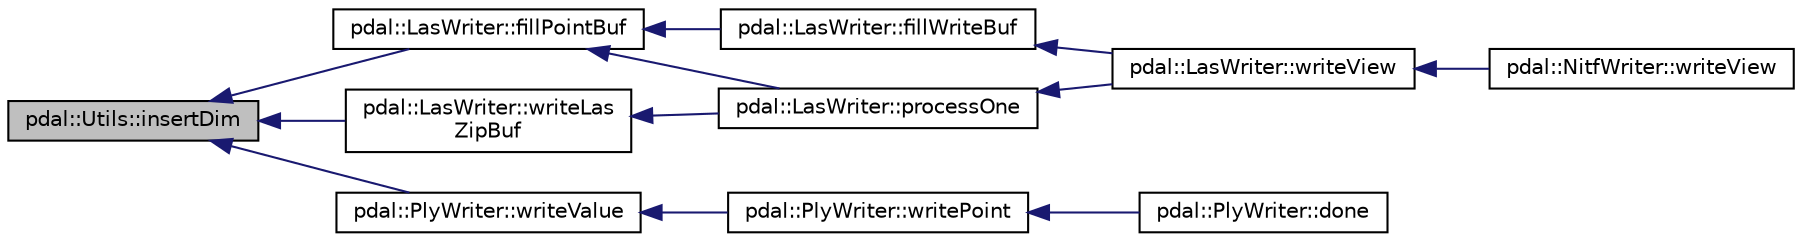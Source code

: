 digraph "pdal::Utils::insertDim"
{
  edge [fontname="Helvetica",fontsize="10",labelfontname="Helvetica",labelfontsize="10"];
  node [fontname="Helvetica",fontsize="10",shape=record];
  rankdir="LR";
  Node1 [label="pdal::Utils::insertDim",height=0.2,width=0.4,color="black", fillcolor="grey75", style="filled", fontcolor="black"];
  Node1 -> Node2 [dir="back",color="midnightblue",fontsize="10",style="solid",fontname="Helvetica"];
  Node2 [label="pdal::LasWriter::fillPointBuf",height=0.2,width=0.4,color="black", fillcolor="white", style="filled",URL="$classpdal_1_1LasWriter.html#a1f2739e7ca9aec5d5cf06255fc5576e8"];
  Node2 -> Node3 [dir="back",color="midnightblue",fontsize="10",style="solid",fontname="Helvetica"];
  Node3 [label="pdal::LasWriter::fillWriteBuf",height=0.2,width=0.4,color="black", fillcolor="white", style="filled",URL="$classpdal_1_1LasWriter.html#a2ff257e05cf972506e292bd28649c838"];
  Node3 -> Node4 [dir="back",color="midnightblue",fontsize="10",style="solid",fontname="Helvetica"];
  Node4 [label="pdal::LasWriter::writeView",height=0.2,width=0.4,color="black", fillcolor="white", style="filled",URL="$classpdal_1_1LasWriter.html#a91550327b74a35121c29d342c9659578"];
  Node4 -> Node5 [dir="back",color="midnightblue",fontsize="10",style="solid",fontname="Helvetica"];
  Node5 [label="pdal::NitfWriter::writeView",height=0.2,width=0.4,color="black", fillcolor="white", style="filled",URL="$classpdal_1_1NitfWriter.html#a09c8b43a263e077f6361e5eaf3f37063"];
  Node2 -> Node6 [dir="back",color="midnightblue",fontsize="10",style="solid",fontname="Helvetica"];
  Node6 [label="pdal::LasWriter::processOne",height=0.2,width=0.4,color="black", fillcolor="white", style="filled",URL="$classpdal_1_1LasWriter.html#aeb809dd4bcae7c20e3d347fcc3309cb5"];
  Node6 -> Node4 [dir="back",color="midnightblue",fontsize="10",style="solid",fontname="Helvetica"];
  Node1 -> Node7 [dir="back",color="midnightblue",fontsize="10",style="solid",fontname="Helvetica"];
  Node7 [label="pdal::LasWriter::writeLas\lZipBuf",height=0.2,width=0.4,color="black", fillcolor="white", style="filled",URL="$classpdal_1_1LasWriter.html#a09e01af2b1d409b74bc7bf4797892061"];
  Node7 -> Node6 [dir="back",color="midnightblue",fontsize="10",style="solid",fontname="Helvetica"];
  Node1 -> Node8 [dir="back",color="midnightblue",fontsize="10",style="solid",fontname="Helvetica"];
  Node8 [label="pdal::PlyWriter::writeValue",height=0.2,width=0.4,color="black", fillcolor="white", style="filled",URL="$classpdal_1_1PlyWriter.html#a9d2cd7dfc883363ebe2b0226bd8809b1"];
  Node8 -> Node9 [dir="back",color="midnightblue",fontsize="10",style="solid",fontname="Helvetica"];
  Node9 [label="pdal::PlyWriter::writePoint",height=0.2,width=0.4,color="black", fillcolor="white", style="filled",URL="$classpdal_1_1PlyWriter.html#ad971e6a23f8b940df0e454864e1597ca"];
  Node9 -> Node10 [dir="back",color="midnightblue",fontsize="10",style="solid",fontname="Helvetica"];
  Node10 [label="pdal::PlyWriter::done",height=0.2,width=0.4,color="black", fillcolor="white", style="filled",URL="$classpdal_1_1PlyWriter.html#ad042134b4ce1db2c43eefcd1d1e9a9f5"];
}
